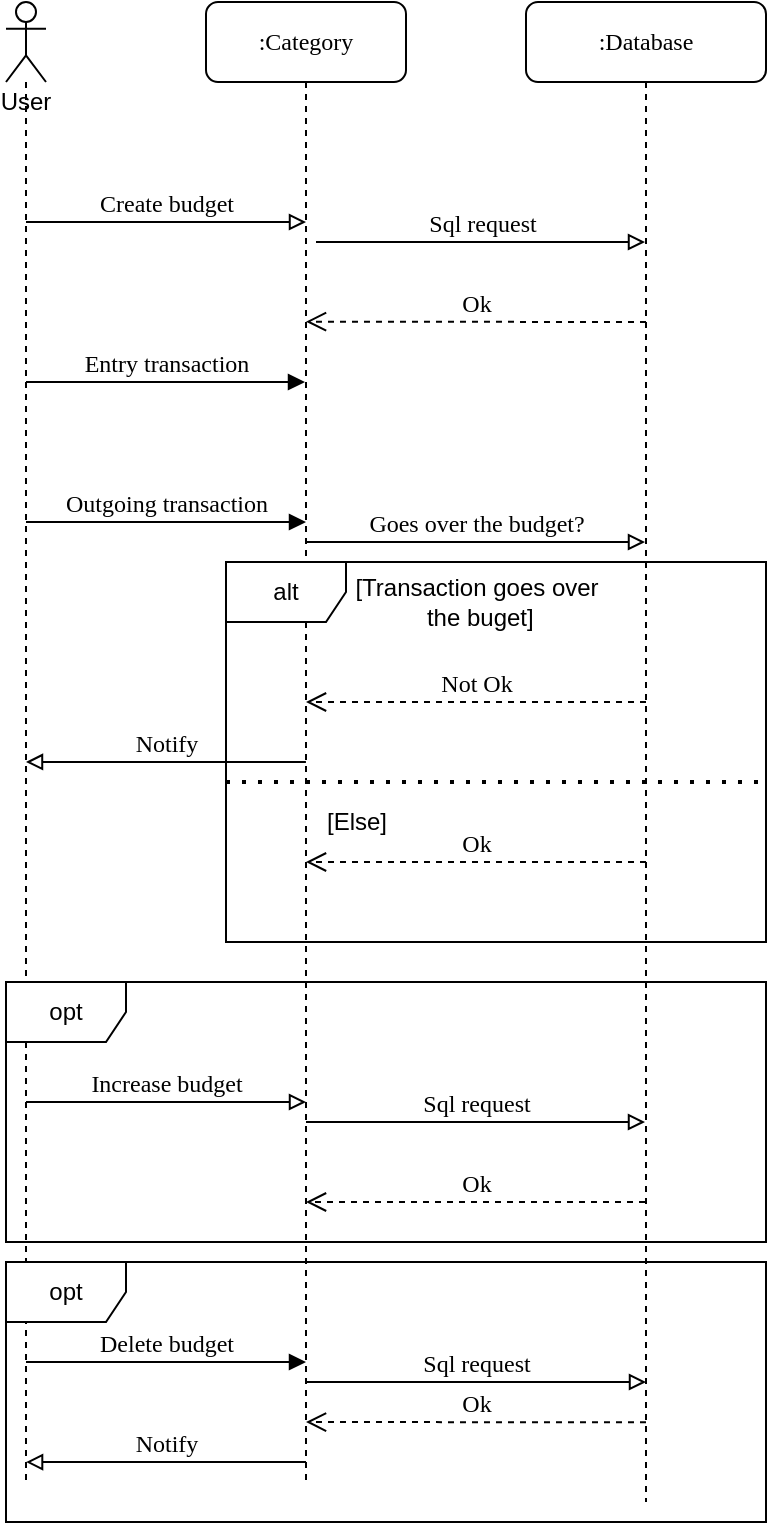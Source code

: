 <mxfile version="20.6.0" type="google"><diagram name="Page-1" id="13e1069c-82ec-6db2-03f1-153e76fe0fe0"><mxGraphModel grid="1" page="1" gridSize="10" guides="1" tooltips="1" connect="1" arrows="1" fold="1" pageScale="1" pageWidth="1100" pageHeight="850" background="none" math="0" shadow="0"><root><mxCell id="0"/><mxCell id="1" parent="0"/><mxCell id="7baba1c4bc27f4b0-2" value=":Category" style="shape=umlLifeline;perimeter=lifelinePerimeter;whiteSpace=wrap;html=1;container=1;collapsible=0;recursiveResize=0;outlineConnect=0;rounded=1;shadow=0;comic=0;labelBackgroundColor=none;strokeWidth=1;fontFamily=Verdana;fontSize=12;align=center;" vertex="1" parent="1"><mxGeometry x="240" y="80" width="100" height="740" as="geometry"/></mxCell><mxCell id="y74Y6LvtMl0S-6kjyHYF-10" value="Outgoing transaction" style="html=1;verticalAlign=bottom;endArrow=block;labelBackgroundColor=none;fontFamily=Verdana;fontSize=12;" edge="1" parent="7baba1c4bc27f4b0-2"><mxGeometry relative="1" as="geometry"><mxPoint x="-90" y="260" as="sourcePoint"/><mxPoint x="50" y="260" as="targetPoint"/><Array as="points"/></mxGeometry></mxCell><mxCell id="7baba1c4bc27f4b0-3" value=":Database" style="shape=umlLifeline;perimeter=lifelinePerimeter;whiteSpace=wrap;html=1;container=1;collapsible=0;recursiveResize=0;outlineConnect=0;rounded=1;shadow=0;comic=0;labelBackgroundColor=none;strokeWidth=1;fontFamily=Verdana;fontSize=12;align=center;" vertex="1" parent="1"><mxGeometry x="400" y="80" width="120" height="750" as="geometry"/></mxCell><mxCell id="y74Y6LvtMl0S-6kjyHYF-18" value="alt" style="shape=umlFrame;whiteSpace=wrap;html=1;" vertex="1" parent="7baba1c4bc27f4b0-3"><mxGeometry x="-150" y="280" width="270" height="190" as="geometry"/></mxCell><mxCell id="y74Y6LvtMl0S-6kjyHYF-20" value="" style="endArrow=none;dashed=1;html=1;dashPattern=1 3;strokeWidth=2;rounded=0;entryX=1;entryY=0.579;entryDx=0;entryDy=0;entryPerimeter=0;" edge="1" parent="7baba1c4bc27f4b0-3" target="y74Y6LvtMl0S-6kjyHYF-18"><mxGeometry width="50" height="50" relative="1" as="geometry"><mxPoint x="-150" y="390" as="sourcePoint"/><mxPoint x="110" y="390" as="targetPoint"/></mxGeometry></mxCell><mxCell id="7baba1c4bc27f4b0-27" value="Ok" style="html=1;verticalAlign=bottom;endArrow=open;dashed=1;endSize=8;labelBackgroundColor=none;fontFamily=Verdana;fontSize=12;" edge="1" parent="7baba1c4bc27f4b0-3" source="7baba1c4bc27f4b0-3"><mxGeometry relative="1" as="geometry"><mxPoint x="-110" y="600" as="targetPoint"/><mxPoint x="50" y="600" as="sourcePoint"/></mxGeometry></mxCell><mxCell id="y74Y6LvtMl0S-6kjyHYF-29" value="Sql request" style="html=1;verticalAlign=bottom;endArrow=block;labelBackgroundColor=none;fontFamily=Verdana;fontSize=12;edgeStyle=elbowEdgeStyle;elbow=vertical;endFill=0;" edge="1" parent="7baba1c4bc27f4b0-3" target="7baba1c4bc27f4b0-3"><mxGeometry relative="1" as="geometry"><mxPoint x="-110" y="560" as="sourcePoint"/><mxPoint x="40" y="560.0" as="targetPoint"/></mxGeometry></mxCell><mxCell id="7baba1c4bc27f4b0-14" value="Sql request" style="html=1;verticalAlign=bottom;endArrow=block;labelBackgroundColor=none;fontFamily=Verdana;fontSize=12;edgeStyle=elbowEdgeStyle;elbow=vertical;endFill=0;" edge="1" parent="1" target="7baba1c4bc27f4b0-3"><mxGeometry relative="1" as="geometry"><mxPoint x="295" y="200" as="sourcePoint"/><mxPoint x="445" y="200.0" as="targetPoint"/></mxGeometry></mxCell><mxCell id="y74Y6LvtMl0S-6kjyHYF-4" value="User" style="shape=umlLifeline;participant=umlActor;perimeter=lifelinePerimeter;whiteSpace=wrap;html=1;container=1;collapsible=0;recursiveResize=0;verticalAlign=top;spacingTop=36;outlineConnect=0;" vertex="1" parent="1"><mxGeometry x="140" y="80" width="20" height="740" as="geometry"/></mxCell><mxCell id="y74Y6LvtMl0S-6kjyHYF-7" value="Create budget" style="html=1;verticalAlign=bottom;endArrow=block;labelBackgroundColor=none;fontFamily=Verdana;fontSize=12;edgeStyle=elbowEdgeStyle;elbow=vertical;endFill=0;" edge="1" parent="1"><mxGeometry relative="1" as="geometry"><mxPoint x="150" y="190" as="sourcePoint"/><mxPoint x="290" y="190" as="targetPoint"/></mxGeometry></mxCell><mxCell id="7baba1c4bc27f4b0-23" value="Entry transaction" style="html=1;verticalAlign=bottom;endArrow=block;labelBackgroundColor=none;fontFamily=Verdana;fontSize=12;" edge="1" parent="1" source="y74Y6LvtMl0S-6kjyHYF-4" target="7baba1c4bc27f4b0-2"><mxGeometry relative="1" as="geometry"><mxPoint x="180" y="330.0" as="sourcePoint"/><mxPoint x="290" y="330" as="targetPoint"/><Array as="points"><mxPoint x="240" y="270"/></Array></mxGeometry></mxCell><mxCell id="y74Y6LvtMl0S-6kjyHYF-11" value="Goes over the budget?" style="html=1;verticalAlign=bottom;endArrow=block;labelBackgroundColor=none;fontFamily=Verdana;fontSize=12;edgeStyle=elbowEdgeStyle;elbow=vertical;endFill=0;" edge="1" parent="1" target="7baba1c4bc27f4b0-3"><mxGeometry relative="1" as="geometry"><mxPoint x="290" y="350" as="sourcePoint"/><mxPoint x="440" y="350.0" as="targetPoint"/><Array as="points"><mxPoint x="470" y="350"/></Array></mxGeometry></mxCell><mxCell id="y74Y6LvtMl0S-6kjyHYF-12" value="Not Ok" style="html=1;verticalAlign=bottom;endArrow=open;dashed=1;endSize=8;labelBackgroundColor=none;fontFamily=Verdana;fontSize=12;" edge="1" parent="1"><mxGeometry relative="1" as="geometry"><mxPoint x="290" y="430" as="targetPoint"/><mxPoint x="460" y="430" as="sourcePoint"/><mxPoint as="offset"/></mxGeometry></mxCell><mxCell id="y74Y6LvtMl0S-6kjyHYF-17" value="Ok" style="html=1;verticalAlign=bottom;endArrow=open;dashed=1;endSize=8;labelBackgroundColor=none;fontFamily=Verdana;fontSize=12;" edge="1" parent="1"><mxGeometry relative="1" as="geometry"><mxPoint x="290" y="510" as="targetPoint"/><mxPoint x="460" y="510" as="sourcePoint"/></mxGeometry></mxCell><mxCell id="y74Y6LvtMl0S-6kjyHYF-19" value="[Transaction goes over&lt;br&gt;&amp;nbsp;the buget]" style="text;html=1;align=center;verticalAlign=middle;resizable=0;points=[];autosize=1;strokeColor=none;fillColor=none;" vertex="1" parent="1"><mxGeometry x="300" y="360" width="150" height="40" as="geometry"/></mxCell><mxCell id="y74Y6LvtMl0S-6kjyHYF-21" value="[Else]" style="text;html=1;align=center;verticalAlign=middle;resizable=0;points=[];autosize=1;strokeColor=none;fillColor=none;" vertex="1" parent="1"><mxGeometry x="290" y="475" width="50" height="30" as="geometry"/></mxCell><mxCell id="y74Y6LvtMl0S-6kjyHYF-24" value="Notify" style="html=1;verticalAlign=bottom;endArrow=block;labelBackgroundColor=none;fontFamily=Verdana;fontSize=12;edgeStyle=elbowEdgeStyle;elbow=vertical;endFill=0;exitX=0.148;exitY=0.526;exitDx=0;exitDy=0;exitPerimeter=0;" edge="1" parent="1" source="y74Y6LvtMl0S-6kjyHYF-18"><mxGeometry relative="1" as="geometry"><mxPoint y="450" as="sourcePoint"/><mxPoint x="150" y="460" as="targetPoint"/><Array as="points"><mxPoint x="160" y="460"/><mxPoint x="280" y="460"/></Array></mxGeometry></mxCell><mxCell id="y74Y6LvtMl0S-6kjyHYF-25" value="Increase budget" style="html=1;verticalAlign=bottom;endArrow=block;labelBackgroundColor=none;fontFamily=Verdana;fontSize=12;edgeStyle=elbowEdgeStyle;elbow=vertical;endFill=0;" edge="1" parent="1"><mxGeometry relative="1" as="geometry"><mxPoint x="150" y="630" as="sourcePoint"/><mxPoint x="290" y="630" as="targetPoint"/></mxGeometry></mxCell><mxCell id="y74Y6LvtMl0S-6kjyHYF-30" value="Ok" style="html=1;verticalAlign=bottom;endArrow=open;dashed=1;endSize=8;labelBackgroundColor=none;fontFamily=Verdana;fontSize=12;entryX=0.5;entryY=0.216;entryDx=0;entryDy=0;entryPerimeter=0;" edge="1" parent="1" target="7baba1c4bc27f4b0-2"><mxGeometry relative="1" as="geometry"><mxPoint x="300" y="240" as="targetPoint"/><mxPoint x="460" y="240" as="sourcePoint"/></mxGeometry></mxCell><mxCell id="y74Y6LvtMl0S-6kjyHYF-31" value="opt" style="shape=umlFrame;whiteSpace=wrap;html=1;" vertex="1" parent="1"><mxGeometry x="140" y="570" width="380" height="130" as="geometry"/></mxCell><mxCell id="y74Y6LvtMl0S-6kjyHYF-32" value="opt" style="shape=umlFrame;whiteSpace=wrap;html=1;" vertex="1" parent="1"><mxGeometry x="140" y="710" width="380" height="130" as="geometry"/></mxCell><mxCell id="y74Y6LvtMl0S-6kjyHYF-33" value="Delete budget" style="html=1;verticalAlign=bottom;endArrow=block;labelBackgroundColor=none;fontFamily=Verdana;fontSize=12;" edge="1" parent="1"><mxGeometry relative="1" as="geometry"><mxPoint x="150" y="760" as="sourcePoint"/><mxPoint x="290" y="760" as="targetPoint"/><Array as="points"><mxPoint x="220" y="760"/></Array></mxGeometry></mxCell><mxCell id="y74Y6LvtMl0S-6kjyHYF-34" value="Sql request" style="html=1;verticalAlign=bottom;endArrow=block;labelBackgroundColor=none;fontFamily=Verdana;fontSize=12;edgeStyle=elbowEdgeStyle;elbow=vertical;endFill=0;" edge="1" parent="1"><mxGeometry relative="1" as="geometry"><mxPoint x="290" y="770" as="sourcePoint"/><mxPoint x="460" y="770" as="targetPoint"/></mxGeometry></mxCell><mxCell id="y74Y6LvtMl0S-6kjyHYF-35" value="Ok" style="html=1;verticalAlign=bottom;endArrow=open;dashed=1;endSize=8;labelBackgroundColor=none;fontFamily=Verdana;fontSize=12;entryX=0.5;entryY=0.222;entryDx=0;entryDy=0;entryPerimeter=0;" edge="1" parent="1"><mxGeometry relative="1" as="geometry"><mxPoint x="290" y="790" as="targetPoint"/><mxPoint x="460" y="790.16" as="sourcePoint"/></mxGeometry></mxCell><mxCell id="y74Y6LvtMl0S-6kjyHYF-36" value="Notify" style="html=1;verticalAlign=bottom;endArrow=block;labelBackgroundColor=none;fontFamily=Verdana;fontSize=12;edgeStyle=elbowEdgeStyle;elbow=vertical;endFill=0;exitX=0.148;exitY=0.526;exitDx=0;exitDy=0;exitPerimeter=0;" edge="1" parent="1"><mxGeometry relative="1" as="geometry"><mxPoint x="290.0" y="810" as="sourcePoint"/><mxPoint x="150.04" y="810.06" as="targetPoint"/><Array as="points"><mxPoint x="160.04" y="810.06"/><mxPoint x="280.04" y="810.06"/></Array></mxGeometry></mxCell></root></mxGraphModel></diagram></mxfile>